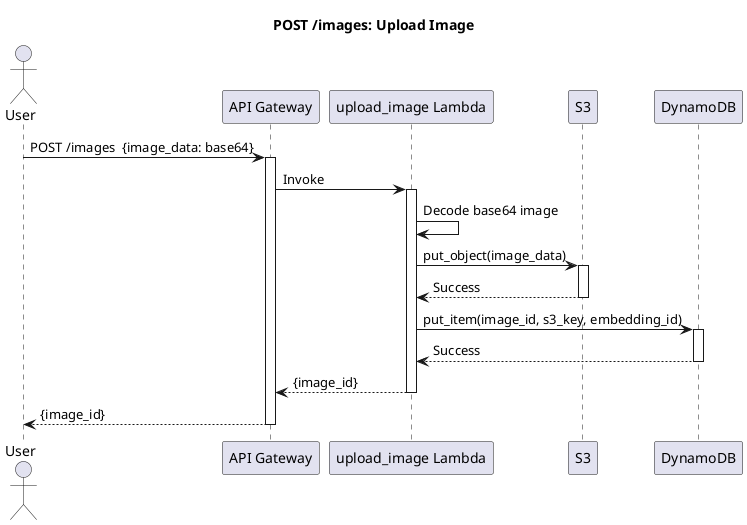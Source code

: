 @startuml
title "POST /images: Upload Image"

actor User
participant "API Gateway" as APIGW
participant "upload_image Lambda" as UploadLambda
participant "S3" as S3
participant "DynamoDB" as DynamoDB

User -> APIGW : POST /images  {image_data: base64}
activate APIGW
APIGW -> UploadLambda : Invoke
activate UploadLambda

UploadLambda -> UploadLambda: Decode base64 image

UploadLambda -> S3 : put_object(image_data)
activate S3
S3 --> UploadLambda : Success
deactivate S3

UploadLambda -> DynamoDB : put_item(image_id, s3_key, embedding_id)
activate DynamoDB
DynamoDB --> UploadLambda : Success
deactivate DynamoDB

UploadLambda --> APIGW : {image_id}
deactivate UploadLambda
APIGW --> User : {image_id}
deactivate APIGW

@enduml
